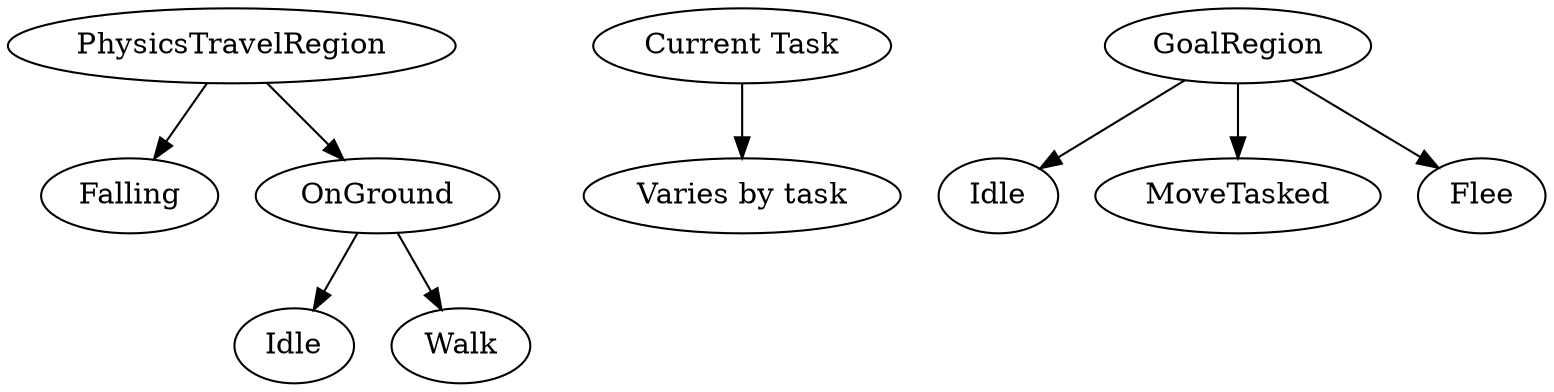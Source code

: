 // TCM - the Tasking Coward Machine
// Hierarchy - Graphviz Dot
// Directed Graph
digraph G {
    
    PTR_IDLE [label="Idle"];
    
    PhysicsTravelRegion -> Falling;
    PhysicsTravelRegion -> OnGround;
    OnGround -> Walk;
    OnGround -> PTR_IDLE;
    
    "Current Task" -> "Varies by task";
    
    GR_IDLE [label="Idle"];
    
    GoalRegion -> GR_IDLE;
    GoalRegion -> MoveTasked;
    GoalRegion -> Flee;
}
